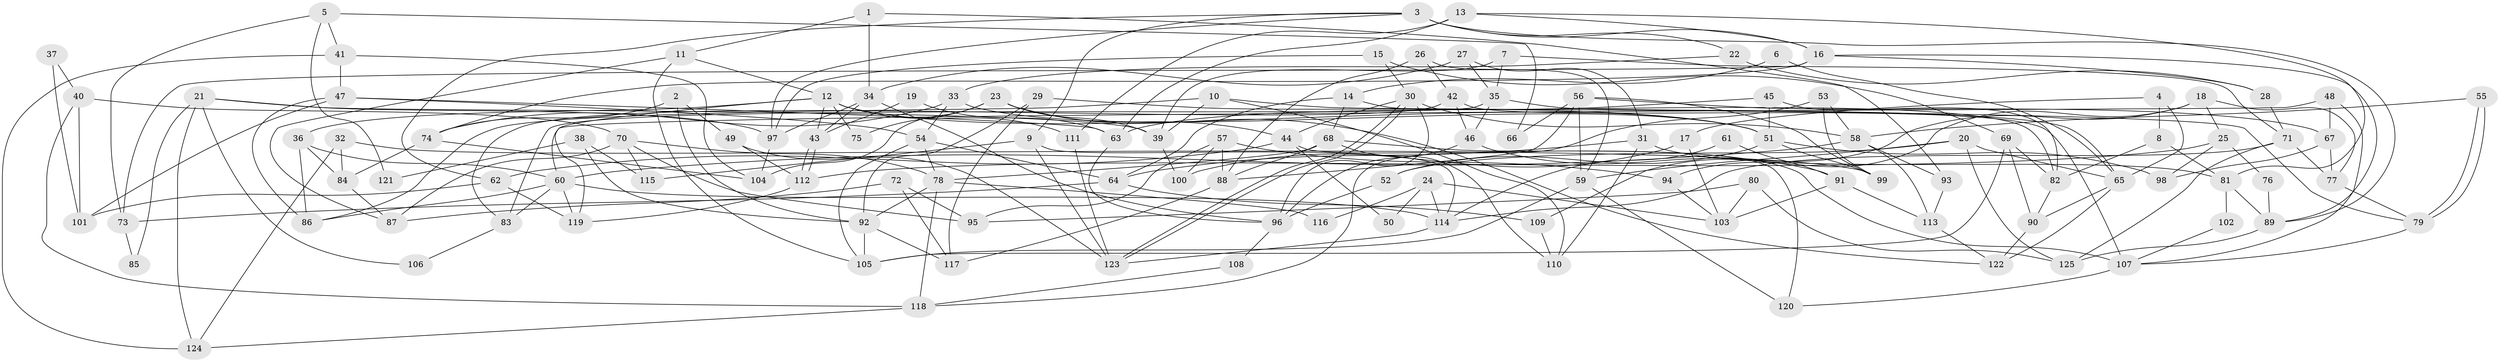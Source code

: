 // Generated by graph-tools (version 1.1) at 2025/01/03/09/25 03:01:57]
// undirected, 125 vertices, 250 edges
graph export_dot {
graph [start="1"]
  node [color=gray90,style=filled];
  1;
  2;
  3;
  4;
  5;
  6;
  7;
  8;
  9;
  10;
  11;
  12;
  13;
  14;
  15;
  16;
  17;
  18;
  19;
  20;
  21;
  22;
  23;
  24;
  25;
  26;
  27;
  28;
  29;
  30;
  31;
  32;
  33;
  34;
  35;
  36;
  37;
  38;
  39;
  40;
  41;
  42;
  43;
  44;
  45;
  46;
  47;
  48;
  49;
  50;
  51;
  52;
  53;
  54;
  55;
  56;
  57;
  58;
  59;
  60;
  61;
  62;
  63;
  64;
  65;
  66;
  67;
  68;
  69;
  70;
  71;
  72;
  73;
  74;
  75;
  76;
  77;
  78;
  79;
  80;
  81;
  82;
  83;
  84;
  85;
  86;
  87;
  88;
  89;
  90;
  91;
  92;
  93;
  94;
  95;
  96;
  97;
  98;
  99;
  100;
  101;
  102;
  103;
  104;
  105;
  106;
  107;
  108;
  109;
  110;
  111;
  112;
  113;
  114;
  115;
  116;
  117;
  118;
  119;
  120;
  121;
  122;
  123;
  124;
  125;
  1 -- 11;
  1 -- 34;
  1 -- 93;
  2 -- 74;
  2 -- 49;
  2 -- 92;
  3 -- 9;
  3 -- 62;
  3 -- 16;
  3 -- 22;
  3 -- 89;
  3 -- 97;
  4 -- 65;
  4 -- 8;
  4 -- 17;
  5 -- 41;
  5 -- 73;
  5 -- 66;
  5 -- 121;
  6 -- 14;
  6 -- 65;
  7 -- 35;
  7 -- 39;
  7 -- 71;
  8 -- 81;
  8 -- 82;
  9 -- 123;
  9 -- 114;
  9 -- 115;
  10 -- 86;
  10 -- 79;
  10 -- 39;
  10 -- 110;
  11 -- 87;
  11 -- 12;
  11 -- 105;
  12 -- 51;
  12 -- 43;
  12 -- 36;
  12 -- 75;
  12 -- 111;
  12 -- 119;
  13 -- 16;
  13 -- 81;
  13 -- 63;
  13 -- 111;
  14 -- 82;
  14 -- 68;
  14 -- 64;
  15 -- 69;
  15 -- 97;
  15 -- 30;
  16 -- 89;
  16 -- 28;
  16 -- 73;
  16 -- 74;
  17 -- 103;
  17 -- 100;
  18 -- 77;
  18 -- 109;
  18 -- 25;
  18 -- 94;
  19 -- 63;
  19 -- 43;
  20 -- 59;
  20 -- 52;
  20 -- 65;
  20 -- 125;
  21 -- 97;
  21 -- 39;
  21 -- 85;
  21 -- 106;
  21 -- 124;
  22 -- 28;
  22 -- 33;
  23 -- 122;
  23 -- 44;
  23 -- 39;
  23 -- 75;
  23 -- 104;
  24 -- 114;
  24 -- 103;
  24 -- 50;
  24 -- 116;
  25 -- 112;
  25 -- 76;
  25 -- 98;
  26 -- 88;
  26 -- 42;
  26 -- 59;
  27 -- 35;
  27 -- 34;
  27 -- 31;
  28 -- 71;
  29 -- 117;
  29 -- 51;
  29 -- 92;
  30 -- 123;
  30 -- 123;
  30 -- 44;
  30 -- 58;
  30 -- 96;
  31 -- 64;
  31 -- 81;
  31 -- 110;
  32 -- 84;
  32 -- 99;
  32 -- 124;
  33 -- 51;
  33 -- 54;
  33 -- 74;
  34 -- 97;
  34 -- 96;
  34 -- 43;
  35 -- 65;
  35 -- 46;
  35 -- 83;
  36 -- 60;
  36 -- 84;
  36 -- 86;
  37 -- 101;
  37 -- 40;
  38 -- 92;
  38 -- 115;
  38 -- 121;
  39 -- 100;
  40 -- 118;
  40 -- 101;
  40 -- 70;
  41 -- 124;
  41 -- 104;
  41 -- 47;
  42 -- 107;
  42 -- 83;
  42 -- 46;
  43 -- 112;
  43 -- 112;
  44 -- 120;
  44 -- 50;
  44 -- 62;
  45 -- 63;
  45 -- 51;
  45 -- 82;
  46 -- 96;
  46 -- 91;
  47 -- 54;
  47 -- 63;
  47 -- 86;
  47 -- 101;
  48 -- 67;
  48 -- 60;
  48 -- 107;
  49 -- 123;
  49 -- 112;
  51 -- 99;
  51 -- 98;
  51 -- 52;
  52 -- 96;
  53 -- 58;
  53 -- 118;
  53 -- 99;
  54 -- 105;
  54 -- 64;
  54 -- 78;
  55 -- 58;
  55 -- 79;
  55 -- 79;
  56 -- 59;
  56 -- 88;
  56 -- 66;
  56 -- 67;
  56 -- 99;
  57 -- 88;
  57 -- 100;
  57 -- 94;
  57 -- 95;
  58 -- 93;
  58 -- 60;
  58 -- 113;
  59 -- 105;
  59 -- 120;
  60 -- 86;
  60 -- 83;
  60 -- 114;
  60 -- 119;
  61 -- 91;
  61 -- 114;
  62 -- 119;
  62 -- 101;
  63 -- 96;
  64 -- 73;
  64 -- 109;
  65 -- 122;
  65 -- 90;
  67 -- 77;
  67 -- 98;
  68 -- 78;
  68 -- 110;
  68 -- 88;
  68 -- 107;
  69 -- 82;
  69 -- 105;
  69 -- 90;
  70 -- 78;
  70 -- 87;
  70 -- 95;
  70 -- 115;
  71 -- 114;
  71 -- 77;
  71 -- 125;
  72 -- 87;
  72 -- 95;
  72 -- 117;
  73 -- 85;
  74 -- 84;
  74 -- 104;
  76 -- 89;
  77 -- 79;
  78 -- 92;
  78 -- 116;
  78 -- 118;
  79 -- 107;
  80 -- 95;
  80 -- 125;
  80 -- 103;
  81 -- 89;
  81 -- 102;
  82 -- 90;
  83 -- 106;
  84 -- 87;
  88 -- 117;
  89 -- 125;
  90 -- 122;
  91 -- 103;
  91 -- 113;
  92 -- 105;
  92 -- 117;
  93 -- 113;
  94 -- 103;
  96 -- 108;
  97 -- 104;
  102 -- 107;
  107 -- 120;
  108 -- 118;
  109 -- 110;
  111 -- 123;
  112 -- 119;
  113 -- 122;
  114 -- 123;
  118 -- 124;
}
